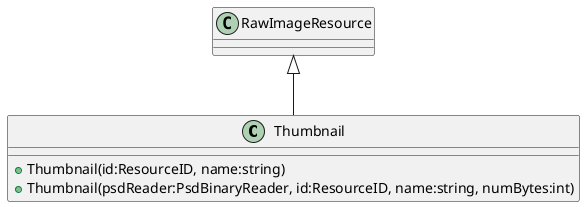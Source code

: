 @startuml
class Thumbnail {
    + Thumbnail(id:ResourceID, name:string)
    + Thumbnail(psdReader:PsdBinaryReader, id:ResourceID, name:string, numBytes:int)
}
RawImageResource <|-- Thumbnail
@enduml

